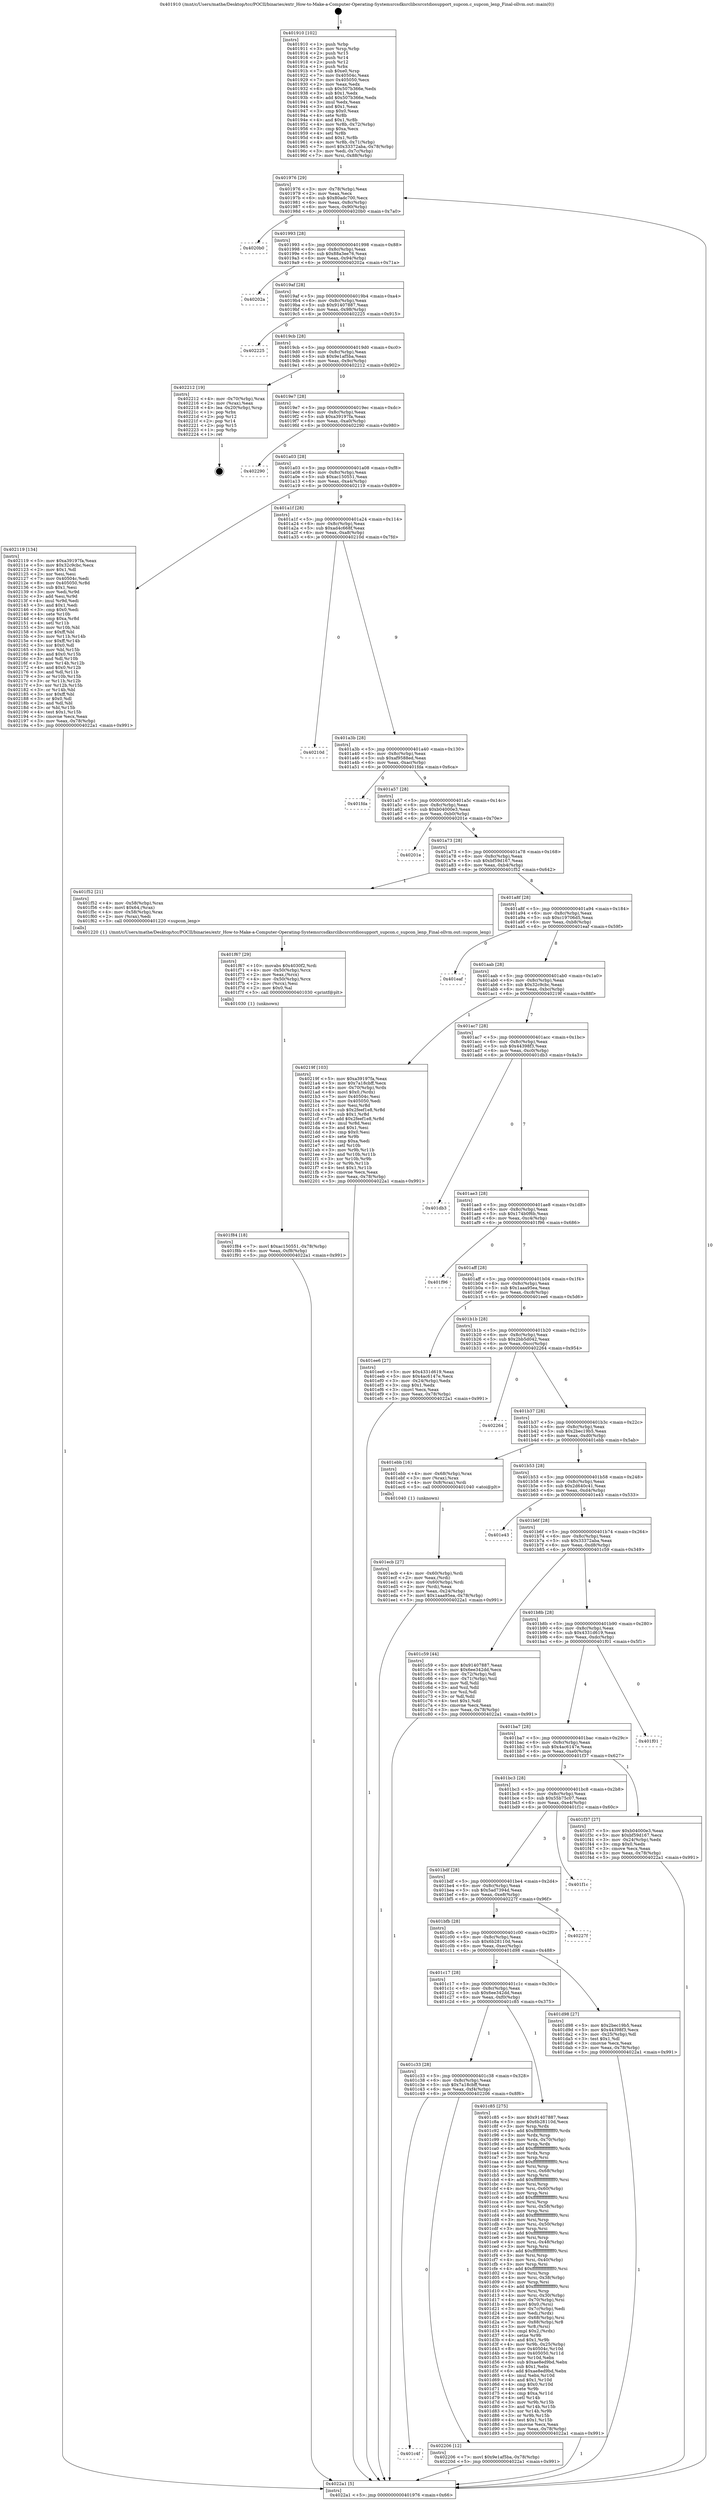 digraph "0x401910" {
  label = "0x401910 (/mnt/c/Users/mathe/Desktop/tcc/POCII/binaries/extr_How-to-Make-a-Computer-Operating-Systemsrcsdksrclibcsrcstdiosupport_supcon.c_supcon_lenp_Final-ollvm.out::main(0))"
  labelloc = "t"
  node[shape=record]

  Entry [label="",width=0.3,height=0.3,shape=circle,fillcolor=black,style=filled]
  "0x401976" [label="{
     0x401976 [29]\l
     | [instrs]\l
     &nbsp;&nbsp;0x401976 \<+3\>: mov -0x78(%rbp),%eax\l
     &nbsp;&nbsp;0x401979 \<+2\>: mov %eax,%ecx\l
     &nbsp;&nbsp;0x40197b \<+6\>: sub $0x80adc700,%ecx\l
     &nbsp;&nbsp;0x401981 \<+6\>: mov %eax,-0x8c(%rbp)\l
     &nbsp;&nbsp;0x401987 \<+6\>: mov %ecx,-0x90(%rbp)\l
     &nbsp;&nbsp;0x40198d \<+6\>: je 00000000004020b0 \<main+0x7a0\>\l
  }"]
  "0x4020b0" [label="{
     0x4020b0\l
  }", style=dashed]
  "0x401993" [label="{
     0x401993 [28]\l
     | [instrs]\l
     &nbsp;&nbsp;0x401993 \<+5\>: jmp 0000000000401998 \<main+0x88\>\l
     &nbsp;&nbsp;0x401998 \<+6\>: mov -0x8c(%rbp),%eax\l
     &nbsp;&nbsp;0x40199e \<+5\>: sub $0x88a3ee76,%eax\l
     &nbsp;&nbsp;0x4019a3 \<+6\>: mov %eax,-0x94(%rbp)\l
     &nbsp;&nbsp;0x4019a9 \<+6\>: je 000000000040202a \<main+0x71a\>\l
  }"]
  Exit [label="",width=0.3,height=0.3,shape=circle,fillcolor=black,style=filled,peripheries=2]
  "0x40202a" [label="{
     0x40202a\l
  }", style=dashed]
  "0x4019af" [label="{
     0x4019af [28]\l
     | [instrs]\l
     &nbsp;&nbsp;0x4019af \<+5\>: jmp 00000000004019b4 \<main+0xa4\>\l
     &nbsp;&nbsp;0x4019b4 \<+6\>: mov -0x8c(%rbp),%eax\l
     &nbsp;&nbsp;0x4019ba \<+5\>: sub $0x91407887,%eax\l
     &nbsp;&nbsp;0x4019bf \<+6\>: mov %eax,-0x98(%rbp)\l
     &nbsp;&nbsp;0x4019c5 \<+6\>: je 0000000000402225 \<main+0x915\>\l
  }"]
  "0x401c4f" [label="{
     0x401c4f\l
  }", style=dashed]
  "0x402225" [label="{
     0x402225\l
  }", style=dashed]
  "0x4019cb" [label="{
     0x4019cb [28]\l
     | [instrs]\l
     &nbsp;&nbsp;0x4019cb \<+5\>: jmp 00000000004019d0 \<main+0xc0\>\l
     &nbsp;&nbsp;0x4019d0 \<+6\>: mov -0x8c(%rbp),%eax\l
     &nbsp;&nbsp;0x4019d6 \<+5\>: sub $0x9e1af5ba,%eax\l
     &nbsp;&nbsp;0x4019db \<+6\>: mov %eax,-0x9c(%rbp)\l
     &nbsp;&nbsp;0x4019e1 \<+6\>: je 0000000000402212 \<main+0x902\>\l
  }"]
  "0x402206" [label="{
     0x402206 [12]\l
     | [instrs]\l
     &nbsp;&nbsp;0x402206 \<+7\>: movl $0x9e1af5ba,-0x78(%rbp)\l
     &nbsp;&nbsp;0x40220d \<+5\>: jmp 00000000004022a1 \<main+0x991\>\l
  }"]
  "0x402212" [label="{
     0x402212 [19]\l
     | [instrs]\l
     &nbsp;&nbsp;0x402212 \<+4\>: mov -0x70(%rbp),%rax\l
     &nbsp;&nbsp;0x402216 \<+2\>: mov (%rax),%eax\l
     &nbsp;&nbsp;0x402218 \<+4\>: lea -0x20(%rbp),%rsp\l
     &nbsp;&nbsp;0x40221c \<+1\>: pop %rbx\l
     &nbsp;&nbsp;0x40221d \<+2\>: pop %r12\l
     &nbsp;&nbsp;0x40221f \<+2\>: pop %r14\l
     &nbsp;&nbsp;0x402221 \<+2\>: pop %r15\l
     &nbsp;&nbsp;0x402223 \<+1\>: pop %rbp\l
     &nbsp;&nbsp;0x402224 \<+1\>: ret\l
  }"]
  "0x4019e7" [label="{
     0x4019e7 [28]\l
     | [instrs]\l
     &nbsp;&nbsp;0x4019e7 \<+5\>: jmp 00000000004019ec \<main+0xdc\>\l
     &nbsp;&nbsp;0x4019ec \<+6\>: mov -0x8c(%rbp),%eax\l
     &nbsp;&nbsp;0x4019f2 \<+5\>: sub $0xa39197fa,%eax\l
     &nbsp;&nbsp;0x4019f7 \<+6\>: mov %eax,-0xa0(%rbp)\l
     &nbsp;&nbsp;0x4019fd \<+6\>: je 0000000000402290 \<main+0x980\>\l
  }"]
  "0x401f84" [label="{
     0x401f84 [18]\l
     | [instrs]\l
     &nbsp;&nbsp;0x401f84 \<+7\>: movl $0xac150551,-0x78(%rbp)\l
     &nbsp;&nbsp;0x401f8b \<+6\>: mov %eax,-0xf8(%rbp)\l
     &nbsp;&nbsp;0x401f91 \<+5\>: jmp 00000000004022a1 \<main+0x991\>\l
  }"]
  "0x402290" [label="{
     0x402290\l
  }", style=dashed]
  "0x401a03" [label="{
     0x401a03 [28]\l
     | [instrs]\l
     &nbsp;&nbsp;0x401a03 \<+5\>: jmp 0000000000401a08 \<main+0xf8\>\l
     &nbsp;&nbsp;0x401a08 \<+6\>: mov -0x8c(%rbp),%eax\l
     &nbsp;&nbsp;0x401a0e \<+5\>: sub $0xac150551,%eax\l
     &nbsp;&nbsp;0x401a13 \<+6\>: mov %eax,-0xa4(%rbp)\l
     &nbsp;&nbsp;0x401a19 \<+6\>: je 0000000000402119 \<main+0x809\>\l
  }"]
  "0x401f67" [label="{
     0x401f67 [29]\l
     | [instrs]\l
     &nbsp;&nbsp;0x401f67 \<+10\>: movabs $0x4030f2,%rdi\l
     &nbsp;&nbsp;0x401f71 \<+4\>: mov -0x50(%rbp),%rcx\l
     &nbsp;&nbsp;0x401f75 \<+2\>: mov %eax,(%rcx)\l
     &nbsp;&nbsp;0x401f77 \<+4\>: mov -0x50(%rbp),%rcx\l
     &nbsp;&nbsp;0x401f7b \<+2\>: mov (%rcx),%esi\l
     &nbsp;&nbsp;0x401f7d \<+2\>: mov $0x0,%al\l
     &nbsp;&nbsp;0x401f7f \<+5\>: call 0000000000401030 \<printf@plt\>\l
     | [calls]\l
     &nbsp;&nbsp;0x401030 \{1\} (unknown)\l
  }"]
  "0x402119" [label="{
     0x402119 [134]\l
     | [instrs]\l
     &nbsp;&nbsp;0x402119 \<+5\>: mov $0xa39197fa,%eax\l
     &nbsp;&nbsp;0x40211e \<+5\>: mov $0x32c9cbc,%ecx\l
     &nbsp;&nbsp;0x402123 \<+2\>: mov $0x1,%dl\l
     &nbsp;&nbsp;0x402125 \<+2\>: xor %esi,%esi\l
     &nbsp;&nbsp;0x402127 \<+7\>: mov 0x40504c,%edi\l
     &nbsp;&nbsp;0x40212e \<+8\>: mov 0x405050,%r8d\l
     &nbsp;&nbsp;0x402136 \<+3\>: sub $0x1,%esi\l
     &nbsp;&nbsp;0x402139 \<+3\>: mov %edi,%r9d\l
     &nbsp;&nbsp;0x40213c \<+3\>: add %esi,%r9d\l
     &nbsp;&nbsp;0x40213f \<+4\>: imul %r9d,%edi\l
     &nbsp;&nbsp;0x402143 \<+3\>: and $0x1,%edi\l
     &nbsp;&nbsp;0x402146 \<+3\>: cmp $0x0,%edi\l
     &nbsp;&nbsp;0x402149 \<+4\>: sete %r10b\l
     &nbsp;&nbsp;0x40214d \<+4\>: cmp $0xa,%r8d\l
     &nbsp;&nbsp;0x402151 \<+4\>: setl %r11b\l
     &nbsp;&nbsp;0x402155 \<+3\>: mov %r10b,%bl\l
     &nbsp;&nbsp;0x402158 \<+3\>: xor $0xff,%bl\l
     &nbsp;&nbsp;0x40215b \<+3\>: mov %r11b,%r14b\l
     &nbsp;&nbsp;0x40215e \<+4\>: xor $0xff,%r14b\l
     &nbsp;&nbsp;0x402162 \<+3\>: xor $0x0,%dl\l
     &nbsp;&nbsp;0x402165 \<+3\>: mov %bl,%r15b\l
     &nbsp;&nbsp;0x402168 \<+4\>: and $0x0,%r15b\l
     &nbsp;&nbsp;0x40216c \<+3\>: and %dl,%r10b\l
     &nbsp;&nbsp;0x40216f \<+3\>: mov %r14b,%r12b\l
     &nbsp;&nbsp;0x402172 \<+4\>: and $0x0,%r12b\l
     &nbsp;&nbsp;0x402176 \<+3\>: and %dl,%r11b\l
     &nbsp;&nbsp;0x402179 \<+3\>: or %r10b,%r15b\l
     &nbsp;&nbsp;0x40217c \<+3\>: or %r11b,%r12b\l
     &nbsp;&nbsp;0x40217f \<+3\>: xor %r12b,%r15b\l
     &nbsp;&nbsp;0x402182 \<+3\>: or %r14b,%bl\l
     &nbsp;&nbsp;0x402185 \<+3\>: xor $0xff,%bl\l
     &nbsp;&nbsp;0x402188 \<+3\>: or $0x0,%dl\l
     &nbsp;&nbsp;0x40218b \<+2\>: and %dl,%bl\l
     &nbsp;&nbsp;0x40218d \<+3\>: or %bl,%r15b\l
     &nbsp;&nbsp;0x402190 \<+4\>: test $0x1,%r15b\l
     &nbsp;&nbsp;0x402194 \<+3\>: cmovne %ecx,%eax\l
     &nbsp;&nbsp;0x402197 \<+3\>: mov %eax,-0x78(%rbp)\l
     &nbsp;&nbsp;0x40219a \<+5\>: jmp 00000000004022a1 \<main+0x991\>\l
  }"]
  "0x401a1f" [label="{
     0x401a1f [28]\l
     | [instrs]\l
     &nbsp;&nbsp;0x401a1f \<+5\>: jmp 0000000000401a24 \<main+0x114\>\l
     &nbsp;&nbsp;0x401a24 \<+6\>: mov -0x8c(%rbp),%eax\l
     &nbsp;&nbsp;0x401a2a \<+5\>: sub $0xad4c668f,%eax\l
     &nbsp;&nbsp;0x401a2f \<+6\>: mov %eax,-0xa8(%rbp)\l
     &nbsp;&nbsp;0x401a35 \<+6\>: je 000000000040210d \<main+0x7fd\>\l
  }"]
  "0x401ecb" [label="{
     0x401ecb [27]\l
     | [instrs]\l
     &nbsp;&nbsp;0x401ecb \<+4\>: mov -0x60(%rbp),%rdi\l
     &nbsp;&nbsp;0x401ecf \<+2\>: mov %eax,(%rdi)\l
     &nbsp;&nbsp;0x401ed1 \<+4\>: mov -0x60(%rbp),%rdi\l
     &nbsp;&nbsp;0x401ed5 \<+2\>: mov (%rdi),%eax\l
     &nbsp;&nbsp;0x401ed7 \<+3\>: mov %eax,-0x24(%rbp)\l
     &nbsp;&nbsp;0x401eda \<+7\>: movl $0x1aaa95ea,-0x78(%rbp)\l
     &nbsp;&nbsp;0x401ee1 \<+5\>: jmp 00000000004022a1 \<main+0x991\>\l
  }"]
  "0x40210d" [label="{
     0x40210d\l
  }", style=dashed]
  "0x401a3b" [label="{
     0x401a3b [28]\l
     | [instrs]\l
     &nbsp;&nbsp;0x401a3b \<+5\>: jmp 0000000000401a40 \<main+0x130\>\l
     &nbsp;&nbsp;0x401a40 \<+6\>: mov -0x8c(%rbp),%eax\l
     &nbsp;&nbsp;0x401a46 \<+5\>: sub $0xaf9588ed,%eax\l
     &nbsp;&nbsp;0x401a4b \<+6\>: mov %eax,-0xac(%rbp)\l
     &nbsp;&nbsp;0x401a51 \<+6\>: je 0000000000401fda \<main+0x6ca\>\l
  }"]
  "0x401c33" [label="{
     0x401c33 [28]\l
     | [instrs]\l
     &nbsp;&nbsp;0x401c33 \<+5\>: jmp 0000000000401c38 \<main+0x328\>\l
     &nbsp;&nbsp;0x401c38 \<+6\>: mov -0x8c(%rbp),%eax\l
     &nbsp;&nbsp;0x401c3e \<+5\>: sub $0x7a18cbff,%eax\l
     &nbsp;&nbsp;0x401c43 \<+6\>: mov %eax,-0xf4(%rbp)\l
     &nbsp;&nbsp;0x401c49 \<+6\>: je 0000000000402206 \<main+0x8f6\>\l
  }"]
  "0x401fda" [label="{
     0x401fda\l
  }", style=dashed]
  "0x401a57" [label="{
     0x401a57 [28]\l
     | [instrs]\l
     &nbsp;&nbsp;0x401a57 \<+5\>: jmp 0000000000401a5c \<main+0x14c\>\l
     &nbsp;&nbsp;0x401a5c \<+6\>: mov -0x8c(%rbp),%eax\l
     &nbsp;&nbsp;0x401a62 \<+5\>: sub $0xb04000e3,%eax\l
     &nbsp;&nbsp;0x401a67 \<+6\>: mov %eax,-0xb0(%rbp)\l
     &nbsp;&nbsp;0x401a6d \<+6\>: je 000000000040201e \<main+0x70e\>\l
  }"]
  "0x401c85" [label="{
     0x401c85 [275]\l
     | [instrs]\l
     &nbsp;&nbsp;0x401c85 \<+5\>: mov $0x91407887,%eax\l
     &nbsp;&nbsp;0x401c8a \<+5\>: mov $0x6b28110d,%ecx\l
     &nbsp;&nbsp;0x401c8f \<+3\>: mov %rsp,%rdx\l
     &nbsp;&nbsp;0x401c92 \<+4\>: add $0xfffffffffffffff0,%rdx\l
     &nbsp;&nbsp;0x401c96 \<+3\>: mov %rdx,%rsp\l
     &nbsp;&nbsp;0x401c99 \<+4\>: mov %rdx,-0x70(%rbp)\l
     &nbsp;&nbsp;0x401c9d \<+3\>: mov %rsp,%rdx\l
     &nbsp;&nbsp;0x401ca0 \<+4\>: add $0xfffffffffffffff0,%rdx\l
     &nbsp;&nbsp;0x401ca4 \<+3\>: mov %rdx,%rsp\l
     &nbsp;&nbsp;0x401ca7 \<+3\>: mov %rsp,%rsi\l
     &nbsp;&nbsp;0x401caa \<+4\>: add $0xfffffffffffffff0,%rsi\l
     &nbsp;&nbsp;0x401cae \<+3\>: mov %rsi,%rsp\l
     &nbsp;&nbsp;0x401cb1 \<+4\>: mov %rsi,-0x68(%rbp)\l
     &nbsp;&nbsp;0x401cb5 \<+3\>: mov %rsp,%rsi\l
     &nbsp;&nbsp;0x401cb8 \<+4\>: add $0xfffffffffffffff0,%rsi\l
     &nbsp;&nbsp;0x401cbc \<+3\>: mov %rsi,%rsp\l
     &nbsp;&nbsp;0x401cbf \<+4\>: mov %rsi,-0x60(%rbp)\l
     &nbsp;&nbsp;0x401cc3 \<+3\>: mov %rsp,%rsi\l
     &nbsp;&nbsp;0x401cc6 \<+4\>: add $0xfffffffffffffff0,%rsi\l
     &nbsp;&nbsp;0x401cca \<+3\>: mov %rsi,%rsp\l
     &nbsp;&nbsp;0x401ccd \<+4\>: mov %rsi,-0x58(%rbp)\l
     &nbsp;&nbsp;0x401cd1 \<+3\>: mov %rsp,%rsi\l
     &nbsp;&nbsp;0x401cd4 \<+4\>: add $0xfffffffffffffff0,%rsi\l
     &nbsp;&nbsp;0x401cd8 \<+3\>: mov %rsi,%rsp\l
     &nbsp;&nbsp;0x401cdb \<+4\>: mov %rsi,-0x50(%rbp)\l
     &nbsp;&nbsp;0x401cdf \<+3\>: mov %rsp,%rsi\l
     &nbsp;&nbsp;0x401ce2 \<+4\>: add $0xfffffffffffffff0,%rsi\l
     &nbsp;&nbsp;0x401ce6 \<+3\>: mov %rsi,%rsp\l
     &nbsp;&nbsp;0x401ce9 \<+4\>: mov %rsi,-0x48(%rbp)\l
     &nbsp;&nbsp;0x401ced \<+3\>: mov %rsp,%rsi\l
     &nbsp;&nbsp;0x401cf0 \<+4\>: add $0xfffffffffffffff0,%rsi\l
     &nbsp;&nbsp;0x401cf4 \<+3\>: mov %rsi,%rsp\l
     &nbsp;&nbsp;0x401cf7 \<+4\>: mov %rsi,-0x40(%rbp)\l
     &nbsp;&nbsp;0x401cfb \<+3\>: mov %rsp,%rsi\l
     &nbsp;&nbsp;0x401cfe \<+4\>: add $0xfffffffffffffff0,%rsi\l
     &nbsp;&nbsp;0x401d02 \<+3\>: mov %rsi,%rsp\l
     &nbsp;&nbsp;0x401d05 \<+4\>: mov %rsi,-0x38(%rbp)\l
     &nbsp;&nbsp;0x401d09 \<+3\>: mov %rsp,%rsi\l
     &nbsp;&nbsp;0x401d0c \<+4\>: add $0xfffffffffffffff0,%rsi\l
     &nbsp;&nbsp;0x401d10 \<+3\>: mov %rsi,%rsp\l
     &nbsp;&nbsp;0x401d13 \<+4\>: mov %rsi,-0x30(%rbp)\l
     &nbsp;&nbsp;0x401d17 \<+4\>: mov -0x70(%rbp),%rsi\l
     &nbsp;&nbsp;0x401d1b \<+6\>: movl $0x0,(%rsi)\l
     &nbsp;&nbsp;0x401d21 \<+3\>: mov -0x7c(%rbp),%edi\l
     &nbsp;&nbsp;0x401d24 \<+2\>: mov %edi,(%rdx)\l
     &nbsp;&nbsp;0x401d26 \<+4\>: mov -0x68(%rbp),%rsi\l
     &nbsp;&nbsp;0x401d2a \<+7\>: mov -0x88(%rbp),%r8\l
     &nbsp;&nbsp;0x401d31 \<+3\>: mov %r8,(%rsi)\l
     &nbsp;&nbsp;0x401d34 \<+3\>: cmpl $0x2,(%rdx)\l
     &nbsp;&nbsp;0x401d37 \<+4\>: setne %r9b\l
     &nbsp;&nbsp;0x401d3b \<+4\>: and $0x1,%r9b\l
     &nbsp;&nbsp;0x401d3f \<+4\>: mov %r9b,-0x25(%rbp)\l
     &nbsp;&nbsp;0x401d43 \<+8\>: mov 0x40504c,%r10d\l
     &nbsp;&nbsp;0x401d4b \<+8\>: mov 0x405050,%r11d\l
     &nbsp;&nbsp;0x401d53 \<+3\>: mov %r10d,%ebx\l
     &nbsp;&nbsp;0x401d56 \<+6\>: sub $0xae8ed9bd,%ebx\l
     &nbsp;&nbsp;0x401d5c \<+3\>: sub $0x1,%ebx\l
     &nbsp;&nbsp;0x401d5f \<+6\>: add $0xae8ed9bd,%ebx\l
     &nbsp;&nbsp;0x401d65 \<+4\>: imul %ebx,%r10d\l
     &nbsp;&nbsp;0x401d69 \<+4\>: and $0x1,%r10d\l
     &nbsp;&nbsp;0x401d6d \<+4\>: cmp $0x0,%r10d\l
     &nbsp;&nbsp;0x401d71 \<+4\>: sete %r9b\l
     &nbsp;&nbsp;0x401d75 \<+4\>: cmp $0xa,%r11d\l
     &nbsp;&nbsp;0x401d79 \<+4\>: setl %r14b\l
     &nbsp;&nbsp;0x401d7d \<+3\>: mov %r9b,%r15b\l
     &nbsp;&nbsp;0x401d80 \<+3\>: and %r14b,%r15b\l
     &nbsp;&nbsp;0x401d83 \<+3\>: xor %r14b,%r9b\l
     &nbsp;&nbsp;0x401d86 \<+3\>: or %r9b,%r15b\l
     &nbsp;&nbsp;0x401d89 \<+4\>: test $0x1,%r15b\l
     &nbsp;&nbsp;0x401d8d \<+3\>: cmovne %ecx,%eax\l
     &nbsp;&nbsp;0x401d90 \<+3\>: mov %eax,-0x78(%rbp)\l
     &nbsp;&nbsp;0x401d93 \<+5\>: jmp 00000000004022a1 \<main+0x991\>\l
  }"]
  "0x40201e" [label="{
     0x40201e\l
  }", style=dashed]
  "0x401a73" [label="{
     0x401a73 [28]\l
     | [instrs]\l
     &nbsp;&nbsp;0x401a73 \<+5\>: jmp 0000000000401a78 \<main+0x168\>\l
     &nbsp;&nbsp;0x401a78 \<+6\>: mov -0x8c(%rbp),%eax\l
     &nbsp;&nbsp;0x401a7e \<+5\>: sub $0xbf59d167,%eax\l
     &nbsp;&nbsp;0x401a83 \<+6\>: mov %eax,-0xb4(%rbp)\l
     &nbsp;&nbsp;0x401a89 \<+6\>: je 0000000000401f52 \<main+0x642\>\l
  }"]
  "0x401c17" [label="{
     0x401c17 [28]\l
     | [instrs]\l
     &nbsp;&nbsp;0x401c17 \<+5\>: jmp 0000000000401c1c \<main+0x30c\>\l
     &nbsp;&nbsp;0x401c1c \<+6\>: mov -0x8c(%rbp),%eax\l
     &nbsp;&nbsp;0x401c22 \<+5\>: sub $0x6ee342dd,%eax\l
     &nbsp;&nbsp;0x401c27 \<+6\>: mov %eax,-0xf0(%rbp)\l
     &nbsp;&nbsp;0x401c2d \<+6\>: je 0000000000401c85 \<main+0x375\>\l
  }"]
  "0x401f52" [label="{
     0x401f52 [21]\l
     | [instrs]\l
     &nbsp;&nbsp;0x401f52 \<+4\>: mov -0x58(%rbp),%rax\l
     &nbsp;&nbsp;0x401f56 \<+6\>: movl $0x64,(%rax)\l
     &nbsp;&nbsp;0x401f5c \<+4\>: mov -0x58(%rbp),%rax\l
     &nbsp;&nbsp;0x401f60 \<+2\>: mov (%rax),%edi\l
     &nbsp;&nbsp;0x401f62 \<+5\>: call 0000000000401220 \<supcon_lenp\>\l
     | [calls]\l
     &nbsp;&nbsp;0x401220 \{1\} (/mnt/c/Users/mathe/Desktop/tcc/POCII/binaries/extr_How-to-Make-a-Computer-Operating-Systemsrcsdksrclibcsrcstdiosupport_supcon.c_supcon_lenp_Final-ollvm.out::supcon_lenp)\l
  }"]
  "0x401a8f" [label="{
     0x401a8f [28]\l
     | [instrs]\l
     &nbsp;&nbsp;0x401a8f \<+5\>: jmp 0000000000401a94 \<main+0x184\>\l
     &nbsp;&nbsp;0x401a94 \<+6\>: mov -0x8c(%rbp),%eax\l
     &nbsp;&nbsp;0x401a9a \<+5\>: sub $0xc19706d5,%eax\l
     &nbsp;&nbsp;0x401a9f \<+6\>: mov %eax,-0xb8(%rbp)\l
     &nbsp;&nbsp;0x401aa5 \<+6\>: je 0000000000401eaf \<main+0x59f\>\l
  }"]
  "0x401d98" [label="{
     0x401d98 [27]\l
     | [instrs]\l
     &nbsp;&nbsp;0x401d98 \<+5\>: mov $0x2bec19b5,%eax\l
     &nbsp;&nbsp;0x401d9d \<+5\>: mov $0x44398f3,%ecx\l
     &nbsp;&nbsp;0x401da2 \<+3\>: mov -0x25(%rbp),%dl\l
     &nbsp;&nbsp;0x401da5 \<+3\>: test $0x1,%dl\l
     &nbsp;&nbsp;0x401da8 \<+3\>: cmovne %ecx,%eax\l
     &nbsp;&nbsp;0x401dab \<+3\>: mov %eax,-0x78(%rbp)\l
     &nbsp;&nbsp;0x401dae \<+5\>: jmp 00000000004022a1 \<main+0x991\>\l
  }"]
  "0x401eaf" [label="{
     0x401eaf\l
  }", style=dashed]
  "0x401aab" [label="{
     0x401aab [28]\l
     | [instrs]\l
     &nbsp;&nbsp;0x401aab \<+5\>: jmp 0000000000401ab0 \<main+0x1a0\>\l
     &nbsp;&nbsp;0x401ab0 \<+6\>: mov -0x8c(%rbp),%eax\l
     &nbsp;&nbsp;0x401ab6 \<+5\>: sub $0x32c9cbc,%eax\l
     &nbsp;&nbsp;0x401abb \<+6\>: mov %eax,-0xbc(%rbp)\l
     &nbsp;&nbsp;0x401ac1 \<+6\>: je 000000000040219f \<main+0x88f\>\l
  }"]
  "0x401bfb" [label="{
     0x401bfb [28]\l
     | [instrs]\l
     &nbsp;&nbsp;0x401bfb \<+5\>: jmp 0000000000401c00 \<main+0x2f0\>\l
     &nbsp;&nbsp;0x401c00 \<+6\>: mov -0x8c(%rbp),%eax\l
     &nbsp;&nbsp;0x401c06 \<+5\>: sub $0x6b28110d,%eax\l
     &nbsp;&nbsp;0x401c0b \<+6\>: mov %eax,-0xec(%rbp)\l
     &nbsp;&nbsp;0x401c11 \<+6\>: je 0000000000401d98 \<main+0x488\>\l
  }"]
  "0x40219f" [label="{
     0x40219f [103]\l
     | [instrs]\l
     &nbsp;&nbsp;0x40219f \<+5\>: mov $0xa39197fa,%eax\l
     &nbsp;&nbsp;0x4021a4 \<+5\>: mov $0x7a18cbff,%ecx\l
     &nbsp;&nbsp;0x4021a9 \<+4\>: mov -0x70(%rbp),%rdx\l
     &nbsp;&nbsp;0x4021ad \<+6\>: movl $0x0,(%rdx)\l
     &nbsp;&nbsp;0x4021b3 \<+7\>: mov 0x40504c,%esi\l
     &nbsp;&nbsp;0x4021ba \<+7\>: mov 0x405050,%edi\l
     &nbsp;&nbsp;0x4021c1 \<+3\>: mov %esi,%r8d\l
     &nbsp;&nbsp;0x4021c4 \<+7\>: sub $0x2feef1e8,%r8d\l
     &nbsp;&nbsp;0x4021cb \<+4\>: sub $0x1,%r8d\l
     &nbsp;&nbsp;0x4021cf \<+7\>: add $0x2feef1e8,%r8d\l
     &nbsp;&nbsp;0x4021d6 \<+4\>: imul %r8d,%esi\l
     &nbsp;&nbsp;0x4021da \<+3\>: and $0x1,%esi\l
     &nbsp;&nbsp;0x4021dd \<+3\>: cmp $0x0,%esi\l
     &nbsp;&nbsp;0x4021e0 \<+4\>: sete %r9b\l
     &nbsp;&nbsp;0x4021e4 \<+3\>: cmp $0xa,%edi\l
     &nbsp;&nbsp;0x4021e7 \<+4\>: setl %r10b\l
     &nbsp;&nbsp;0x4021eb \<+3\>: mov %r9b,%r11b\l
     &nbsp;&nbsp;0x4021ee \<+3\>: and %r10b,%r11b\l
     &nbsp;&nbsp;0x4021f1 \<+3\>: xor %r10b,%r9b\l
     &nbsp;&nbsp;0x4021f4 \<+3\>: or %r9b,%r11b\l
     &nbsp;&nbsp;0x4021f7 \<+4\>: test $0x1,%r11b\l
     &nbsp;&nbsp;0x4021fb \<+3\>: cmovne %ecx,%eax\l
     &nbsp;&nbsp;0x4021fe \<+3\>: mov %eax,-0x78(%rbp)\l
     &nbsp;&nbsp;0x402201 \<+5\>: jmp 00000000004022a1 \<main+0x991\>\l
  }"]
  "0x401ac7" [label="{
     0x401ac7 [28]\l
     | [instrs]\l
     &nbsp;&nbsp;0x401ac7 \<+5\>: jmp 0000000000401acc \<main+0x1bc\>\l
     &nbsp;&nbsp;0x401acc \<+6\>: mov -0x8c(%rbp),%eax\l
     &nbsp;&nbsp;0x401ad2 \<+5\>: sub $0x44398f3,%eax\l
     &nbsp;&nbsp;0x401ad7 \<+6\>: mov %eax,-0xc0(%rbp)\l
     &nbsp;&nbsp;0x401add \<+6\>: je 0000000000401db3 \<main+0x4a3\>\l
  }"]
  "0x40227f" [label="{
     0x40227f\l
  }", style=dashed]
  "0x401db3" [label="{
     0x401db3\l
  }", style=dashed]
  "0x401ae3" [label="{
     0x401ae3 [28]\l
     | [instrs]\l
     &nbsp;&nbsp;0x401ae3 \<+5\>: jmp 0000000000401ae8 \<main+0x1d8\>\l
     &nbsp;&nbsp;0x401ae8 \<+6\>: mov -0x8c(%rbp),%eax\l
     &nbsp;&nbsp;0x401aee \<+5\>: sub $0x174b0f6b,%eax\l
     &nbsp;&nbsp;0x401af3 \<+6\>: mov %eax,-0xc4(%rbp)\l
     &nbsp;&nbsp;0x401af9 \<+6\>: je 0000000000401f96 \<main+0x686\>\l
  }"]
  "0x401bdf" [label="{
     0x401bdf [28]\l
     | [instrs]\l
     &nbsp;&nbsp;0x401bdf \<+5\>: jmp 0000000000401be4 \<main+0x2d4\>\l
     &nbsp;&nbsp;0x401be4 \<+6\>: mov -0x8c(%rbp),%eax\l
     &nbsp;&nbsp;0x401bea \<+5\>: sub $0x5ad7394d,%eax\l
     &nbsp;&nbsp;0x401bef \<+6\>: mov %eax,-0xe8(%rbp)\l
     &nbsp;&nbsp;0x401bf5 \<+6\>: je 000000000040227f \<main+0x96f\>\l
  }"]
  "0x401f96" [label="{
     0x401f96\l
  }", style=dashed]
  "0x401aff" [label="{
     0x401aff [28]\l
     | [instrs]\l
     &nbsp;&nbsp;0x401aff \<+5\>: jmp 0000000000401b04 \<main+0x1f4\>\l
     &nbsp;&nbsp;0x401b04 \<+6\>: mov -0x8c(%rbp),%eax\l
     &nbsp;&nbsp;0x401b0a \<+5\>: sub $0x1aaa95ea,%eax\l
     &nbsp;&nbsp;0x401b0f \<+6\>: mov %eax,-0xc8(%rbp)\l
     &nbsp;&nbsp;0x401b15 \<+6\>: je 0000000000401ee6 \<main+0x5d6\>\l
  }"]
  "0x401f1c" [label="{
     0x401f1c\l
  }", style=dashed]
  "0x401ee6" [label="{
     0x401ee6 [27]\l
     | [instrs]\l
     &nbsp;&nbsp;0x401ee6 \<+5\>: mov $0x4331d619,%eax\l
     &nbsp;&nbsp;0x401eeb \<+5\>: mov $0x4ac6147e,%ecx\l
     &nbsp;&nbsp;0x401ef0 \<+3\>: mov -0x24(%rbp),%edx\l
     &nbsp;&nbsp;0x401ef3 \<+3\>: cmp $0x1,%edx\l
     &nbsp;&nbsp;0x401ef6 \<+3\>: cmovl %ecx,%eax\l
     &nbsp;&nbsp;0x401ef9 \<+3\>: mov %eax,-0x78(%rbp)\l
     &nbsp;&nbsp;0x401efc \<+5\>: jmp 00000000004022a1 \<main+0x991\>\l
  }"]
  "0x401b1b" [label="{
     0x401b1b [28]\l
     | [instrs]\l
     &nbsp;&nbsp;0x401b1b \<+5\>: jmp 0000000000401b20 \<main+0x210\>\l
     &nbsp;&nbsp;0x401b20 \<+6\>: mov -0x8c(%rbp),%eax\l
     &nbsp;&nbsp;0x401b26 \<+5\>: sub $0x2bb5d042,%eax\l
     &nbsp;&nbsp;0x401b2b \<+6\>: mov %eax,-0xcc(%rbp)\l
     &nbsp;&nbsp;0x401b31 \<+6\>: je 0000000000402264 \<main+0x954\>\l
  }"]
  "0x401bc3" [label="{
     0x401bc3 [28]\l
     | [instrs]\l
     &nbsp;&nbsp;0x401bc3 \<+5\>: jmp 0000000000401bc8 \<main+0x2b8\>\l
     &nbsp;&nbsp;0x401bc8 \<+6\>: mov -0x8c(%rbp),%eax\l
     &nbsp;&nbsp;0x401bce \<+5\>: sub $0x55b75c07,%eax\l
     &nbsp;&nbsp;0x401bd3 \<+6\>: mov %eax,-0xe4(%rbp)\l
     &nbsp;&nbsp;0x401bd9 \<+6\>: je 0000000000401f1c \<main+0x60c\>\l
  }"]
  "0x402264" [label="{
     0x402264\l
  }", style=dashed]
  "0x401b37" [label="{
     0x401b37 [28]\l
     | [instrs]\l
     &nbsp;&nbsp;0x401b37 \<+5\>: jmp 0000000000401b3c \<main+0x22c\>\l
     &nbsp;&nbsp;0x401b3c \<+6\>: mov -0x8c(%rbp),%eax\l
     &nbsp;&nbsp;0x401b42 \<+5\>: sub $0x2bec19b5,%eax\l
     &nbsp;&nbsp;0x401b47 \<+6\>: mov %eax,-0xd0(%rbp)\l
     &nbsp;&nbsp;0x401b4d \<+6\>: je 0000000000401ebb \<main+0x5ab\>\l
  }"]
  "0x401f37" [label="{
     0x401f37 [27]\l
     | [instrs]\l
     &nbsp;&nbsp;0x401f37 \<+5\>: mov $0xb04000e3,%eax\l
     &nbsp;&nbsp;0x401f3c \<+5\>: mov $0xbf59d167,%ecx\l
     &nbsp;&nbsp;0x401f41 \<+3\>: mov -0x24(%rbp),%edx\l
     &nbsp;&nbsp;0x401f44 \<+3\>: cmp $0x0,%edx\l
     &nbsp;&nbsp;0x401f47 \<+3\>: cmove %ecx,%eax\l
     &nbsp;&nbsp;0x401f4a \<+3\>: mov %eax,-0x78(%rbp)\l
     &nbsp;&nbsp;0x401f4d \<+5\>: jmp 00000000004022a1 \<main+0x991\>\l
  }"]
  "0x401ebb" [label="{
     0x401ebb [16]\l
     | [instrs]\l
     &nbsp;&nbsp;0x401ebb \<+4\>: mov -0x68(%rbp),%rax\l
     &nbsp;&nbsp;0x401ebf \<+3\>: mov (%rax),%rax\l
     &nbsp;&nbsp;0x401ec2 \<+4\>: mov 0x8(%rax),%rdi\l
     &nbsp;&nbsp;0x401ec6 \<+5\>: call 0000000000401040 \<atoi@plt\>\l
     | [calls]\l
     &nbsp;&nbsp;0x401040 \{1\} (unknown)\l
  }"]
  "0x401b53" [label="{
     0x401b53 [28]\l
     | [instrs]\l
     &nbsp;&nbsp;0x401b53 \<+5\>: jmp 0000000000401b58 \<main+0x248\>\l
     &nbsp;&nbsp;0x401b58 \<+6\>: mov -0x8c(%rbp),%eax\l
     &nbsp;&nbsp;0x401b5e \<+5\>: sub $0x2d640c41,%eax\l
     &nbsp;&nbsp;0x401b63 \<+6\>: mov %eax,-0xd4(%rbp)\l
     &nbsp;&nbsp;0x401b69 \<+6\>: je 0000000000401e43 \<main+0x533\>\l
  }"]
  "0x401ba7" [label="{
     0x401ba7 [28]\l
     | [instrs]\l
     &nbsp;&nbsp;0x401ba7 \<+5\>: jmp 0000000000401bac \<main+0x29c\>\l
     &nbsp;&nbsp;0x401bac \<+6\>: mov -0x8c(%rbp),%eax\l
     &nbsp;&nbsp;0x401bb2 \<+5\>: sub $0x4ac6147e,%eax\l
     &nbsp;&nbsp;0x401bb7 \<+6\>: mov %eax,-0xe0(%rbp)\l
     &nbsp;&nbsp;0x401bbd \<+6\>: je 0000000000401f37 \<main+0x627\>\l
  }"]
  "0x401e43" [label="{
     0x401e43\l
  }", style=dashed]
  "0x401b6f" [label="{
     0x401b6f [28]\l
     | [instrs]\l
     &nbsp;&nbsp;0x401b6f \<+5\>: jmp 0000000000401b74 \<main+0x264\>\l
     &nbsp;&nbsp;0x401b74 \<+6\>: mov -0x8c(%rbp),%eax\l
     &nbsp;&nbsp;0x401b7a \<+5\>: sub $0x33372aba,%eax\l
     &nbsp;&nbsp;0x401b7f \<+6\>: mov %eax,-0xd8(%rbp)\l
     &nbsp;&nbsp;0x401b85 \<+6\>: je 0000000000401c59 \<main+0x349\>\l
  }"]
  "0x401f01" [label="{
     0x401f01\l
  }", style=dashed]
  "0x401c59" [label="{
     0x401c59 [44]\l
     | [instrs]\l
     &nbsp;&nbsp;0x401c59 \<+5\>: mov $0x91407887,%eax\l
     &nbsp;&nbsp;0x401c5e \<+5\>: mov $0x6ee342dd,%ecx\l
     &nbsp;&nbsp;0x401c63 \<+3\>: mov -0x72(%rbp),%dl\l
     &nbsp;&nbsp;0x401c66 \<+4\>: mov -0x71(%rbp),%sil\l
     &nbsp;&nbsp;0x401c6a \<+3\>: mov %dl,%dil\l
     &nbsp;&nbsp;0x401c6d \<+3\>: and %sil,%dil\l
     &nbsp;&nbsp;0x401c70 \<+3\>: xor %sil,%dl\l
     &nbsp;&nbsp;0x401c73 \<+3\>: or %dl,%dil\l
     &nbsp;&nbsp;0x401c76 \<+4\>: test $0x1,%dil\l
     &nbsp;&nbsp;0x401c7a \<+3\>: cmovne %ecx,%eax\l
     &nbsp;&nbsp;0x401c7d \<+3\>: mov %eax,-0x78(%rbp)\l
     &nbsp;&nbsp;0x401c80 \<+5\>: jmp 00000000004022a1 \<main+0x991\>\l
  }"]
  "0x401b8b" [label="{
     0x401b8b [28]\l
     | [instrs]\l
     &nbsp;&nbsp;0x401b8b \<+5\>: jmp 0000000000401b90 \<main+0x280\>\l
     &nbsp;&nbsp;0x401b90 \<+6\>: mov -0x8c(%rbp),%eax\l
     &nbsp;&nbsp;0x401b96 \<+5\>: sub $0x4331d619,%eax\l
     &nbsp;&nbsp;0x401b9b \<+6\>: mov %eax,-0xdc(%rbp)\l
     &nbsp;&nbsp;0x401ba1 \<+6\>: je 0000000000401f01 \<main+0x5f1\>\l
  }"]
  "0x4022a1" [label="{
     0x4022a1 [5]\l
     | [instrs]\l
     &nbsp;&nbsp;0x4022a1 \<+5\>: jmp 0000000000401976 \<main+0x66\>\l
  }"]
  "0x401910" [label="{
     0x401910 [102]\l
     | [instrs]\l
     &nbsp;&nbsp;0x401910 \<+1\>: push %rbp\l
     &nbsp;&nbsp;0x401911 \<+3\>: mov %rsp,%rbp\l
     &nbsp;&nbsp;0x401914 \<+2\>: push %r15\l
     &nbsp;&nbsp;0x401916 \<+2\>: push %r14\l
     &nbsp;&nbsp;0x401918 \<+2\>: push %r12\l
     &nbsp;&nbsp;0x40191a \<+1\>: push %rbx\l
     &nbsp;&nbsp;0x40191b \<+7\>: sub $0xe0,%rsp\l
     &nbsp;&nbsp;0x401922 \<+7\>: mov 0x40504c,%eax\l
     &nbsp;&nbsp;0x401929 \<+7\>: mov 0x405050,%ecx\l
     &nbsp;&nbsp;0x401930 \<+2\>: mov %eax,%edx\l
     &nbsp;&nbsp;0x401932 \<+6\>: sub $0x507b366e,%edx\l
     &nbsp;&nbsp;0x401938 \<+3\>: sub $0x1,%edx\l
     &nbsp;&nbsp;0x40193b \<+6\>: add $0x507b366e,%edx\l
     &nbsp;&nbsp;0x401941 \<+3\>: imul %edx,%eax\l
     &nbsp;&nbsp;0x401944 \<+3\>: and $0x1,%eax\l
     &nbsp;&nbsp;0x401947 \<+3\>: cmp $0x0,%eax\l
     &nbsp;&nbsp;0x40194a \<+4\>: sete %r8b\l
     &nbsp;&nbsp;0x40194e \<+4\>: and $0x1,%r8b\l
     &nbsp;&nbsp;0x401952 \<+4\>: mov %r8b,-0x72(%rbp)\l
     &nbsp;&nbsp;0x401956 \<+3\>: cmp $0xa,%ecx\l
     &nbsp;&nbsp;0x401959 \<+4\>: setl %r8b\l
     &nbsp;&nbsp;0x40195d \<+4\>: and $0x1,%r8b\l
     &nbsp;&nbsp;0x401961 \<+4\>: mov %r8b,-0x71(%rbp)\l
     &nbsp;&nbsp;0x401965 \<+7\>: movl $0x33372aba,-0x78(%rbp)\l
     &nbsp;&nbsp;0x40196c \<+3\>: mov %edi,-0x7c(%rbp)\l
     &nbsp;&nbsp;0x40196f \<+7\>: mov %rsi,-0x88(%rbp)\l
  }"]
  Entry -> "0x401910" [label=" 1"]
  "0x401976" -> "0x4020b0" [label=" 0"]
  "0x401976" -> "0x401993" [label=" 11"]
  "0x402212" -> Exit [label=" 1"]
  "0x401993" -> "0x40202a" [label=" 0"]
  "0x401993" -> "0x4019af" [label=" 11"]
  "0x402206" -> "0x4022a1" [label=" 1"]
  "0x4019af" -> "0x402225" [label=" 0"]
  "0x4019af" -> "0x4019cb" [label=" 11"]
  "0x401c33" -> "0x401c4f" [label=" 0"]
  "0x4019cb" -> "0x402212" [label=" 1"]
  "0x4019cb" -> "0x4019e7" [label=" 10"]
  "0x401c33" -> "0x402206" [label=" 1"]
  "0x4019e7" -> "0x402290" [label=" 0"]
  "0x4019e7" -> "0x401a03" [label=" 10"]
  "0x40219f" -> "0x4022a1" [label=" 1"]
  "0x401a03" -> "0x402119" [label=" 1"]
  "0x401a03" -> "0x401a1f" [label=" 9"]
  "0x402119" -> "0x4022a1" [label=" 1"]
  "0x401a1f" -> "0x40210d" [label=" 0"]
  "0x401a1f" -> "0x401a3b" [label=" 9"]
  "0x401f84" -> "0x4022a1" [label=" 1"]
  "0x401a3b" -> "0x401fda" [label=" 0"]
  "0x401a3b" -> "0x401a57" [label=" 9"]
  "0x401f52" -> "0x401f67" [label=" 1"]
  "0x401a57" -> "0x40201e" [label=" 0"]
  "0x401a57" -> "0x401a73" [label=" 9"]
  "0x401f37" -> "0x4022a1" [label=" 1"]
  "0x401a73" -> "0x401f52" [label=" 1"]
  "0x401a73" -> "0x401a8f" [label=" 8"]
  "0x401ecb" -> "0x4022a1" [label=" 1"]
  "0x401a8f" -> "0x401eaf" [label=" 0"]
  "0x401a8f" -> "0x401aab" [label=" 8"]
  "0x401ebb" -> "0x401ecb" [label=" 1"]
  "0x401aab" -> "0x40219f" [label=" 1"]
  "0x401aab" -> "0x401ac7" [label=" 7"]
  "0x401c85" -> "0x4022a1" [label=" 1"]
  "0x401ac7" -> "0x401db3" [label=" 0"]
  "0x401ac7" -> "0x401ae3" [label=" 7"]
  "0x401f67" -> "0x401f84" [label=" 1"]
  "0x401ae3" -> "0x401f96" [label=" 0"]
  "0x401ae3" -> "0x401aff" [label=" 7"]
  "0x401c17" -> "0x401c85" [label=" 1"]
  "0x401aff" -> "0x401ee6" [label=" 1"]
  "0x401aff" -> "0x401b1b" [label=" 6"]
  "0x401ee6" -> "0x4022a1" [label=" 1"]
  "0x401b1b" -> "0x402264" [label=" 0"]
  "0x401b1b" -> "0x401b37" [label=" 6"]
  "0x401bfb" -> "0x401d98" [label=" 1"]
  "0x401b37" -> "0x401ebb" [label=" 1"]
  "0x401b37" -> "0x401b53" [label=" 5"]
  "0x401d98" -> "0x4022a1" [label=" 1"]
  "0x401b53" -> "0x401e43" [label=" 0"]
  "0x401b53" -> "0x401b6f" [label=" 5"]
  "0x401bdf" -> "0x40227f" [label=" 0"]
  "0x401b6f" -> "0x401c59" [label=" 1"]
  "0x401b6f" -> "0x401b8b" [label=" 4"]
  "0x401c59" -> "0x4022a1" [label=" 1"]
  "0x401910" -> "0x401976" [label=" 1"]
  "0x4022a1" -> "0x401976" [label=" 10"]
  "0x401c17" -> "0x401c33" [label=" 1"]
  "0x401b8b" -> "0x401f01" [label=" 0"]
  "0x401b8b" -> "0x401ba7" [label=" 4"]
  "0x401bdf" -> "0x401bfb" [label=" 3"]
  "0x401ba7" -> "0x401f37" [label=" 1"]
  "0x401ba7" -> "0x401bc3" [label=" 3"]
  "0x401bfb" -> "0x401c17" [label=" 2"]
  "0x401bc3" -> "0x401f1c" [label=" 0"]
  "0x401bc3" -> "0x401bdf" [label=" 3"]
}
